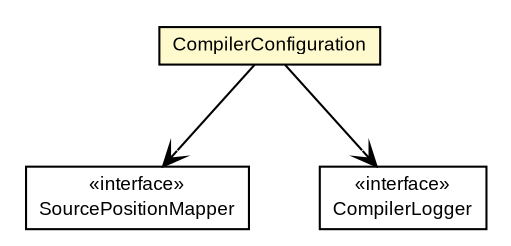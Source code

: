 #!/usr/local/bin/dot
#
# Class diagram 
# Generated by UMLGraph version R5_6-24-gf6e263 (http://www.umlgraph.org/)
#

digraph G {
	edge [fontname="arial",fontsize=10,labelfontname="arial",labelfontsize=10];
	node [fontname="arial",fontsize=10,shape=plaintext];
	nodesep=0.25;
	ranksep=0.5;
	// com.google.code.sbt.compiler.api.SourcePositionMapper
	c74 [label=<<table title="com.google.code.sbt.compiler.api.SourcePositionMapper" border="0" cellborder="1" cellspacing="0" cellpadding="2" port="p" href="./SourcePositionMapper.html">
		<tr><td><table border="0" cellspacing="0" cellpadding="1">
<tr><td align="center" balign="center"> &#171;interface&#187; </td></tr>
<tr><td align="center" balign="center"> SourcePositionMapper </td></tr>
		</table></td></tr>
		</table>>, URL="./SourcePositionMapper.html", fontname="arial", fontcolor="black", fontsize=9.0];
	// com.google.code.sbt.compiler.api.CompilerLogger
	c78 [label=<<table title="com.google.code.sbt.compiler.api.CompilerLogger" border="0" cellborder="1" cellspacing="0" cellpadding="2" port="p" href="./CompilerLogger.html">
		<tr><td><table border="0" cellspacing="0" cellpadding="1">
<tr><td align="center" balign="center"> &#171;interface&#187; </td></tr>
<tr><td align="center" balign="center"> CompilerLogger </td></tr>
		</table></td></tr>
		</table>>, URL="./CompilerLogger.html", fontname="arial", fontcolor="black", fontsize=9.0];
	// com.google.code.sbt.compiler.api.CompilerConfiguration
	c80 [label=<<table title="com.google.code.sbt.compiler.api.CompilerConfiguration" border="0" cellborder="1" cellspacing="0" cellpadding="2" port="p" bgcolor="lemonChiffon" href="./CompilerConfiguration.html">
		<tr><td><table border="0" cellspacing="0" cellpadding="1">
<tr><td align="center" balign="center"> CompilerConfiguration </td></tr>
		</table></td></tr>
		</table>>, URL="./CompilerConfiguration.html", fontname="arial", fontcolor="black", fontsize=9.0];
	// com.google.code.sbt.compiler.api.CompilerConfiguration NAVASSOC com.google.code.sbt.compiler.api.CompilerLogger
	c80:p -> c78:p [taillabel="", label="", headlabel="", fontname="arial", fontcolor="black", fontsize=10.0, color="black", arrowhead=open];
	// com.google.code.sbt.compiler.api.CompilerConfiguration NAVASSOC com.google.code.sbt.compiler.api.SourcePositionMapper
	c80:p -> c74:p [taillabel="", label="", headlabel="", fontname="arial", fontcolor="black", fontsize=10.0, color="black", arrowhead=open];
}

